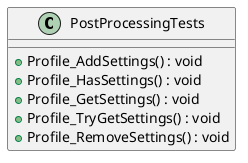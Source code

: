 @startuml
class PostProcessingTests {
    + Profile_AddSettings() : void
    + Profile_HasSettings() : void
    + Profile_GetSettings() : void
    + Profile_TryGetSettings() : void
    + Profile_RemoveSettings() : void
}
@enduml
